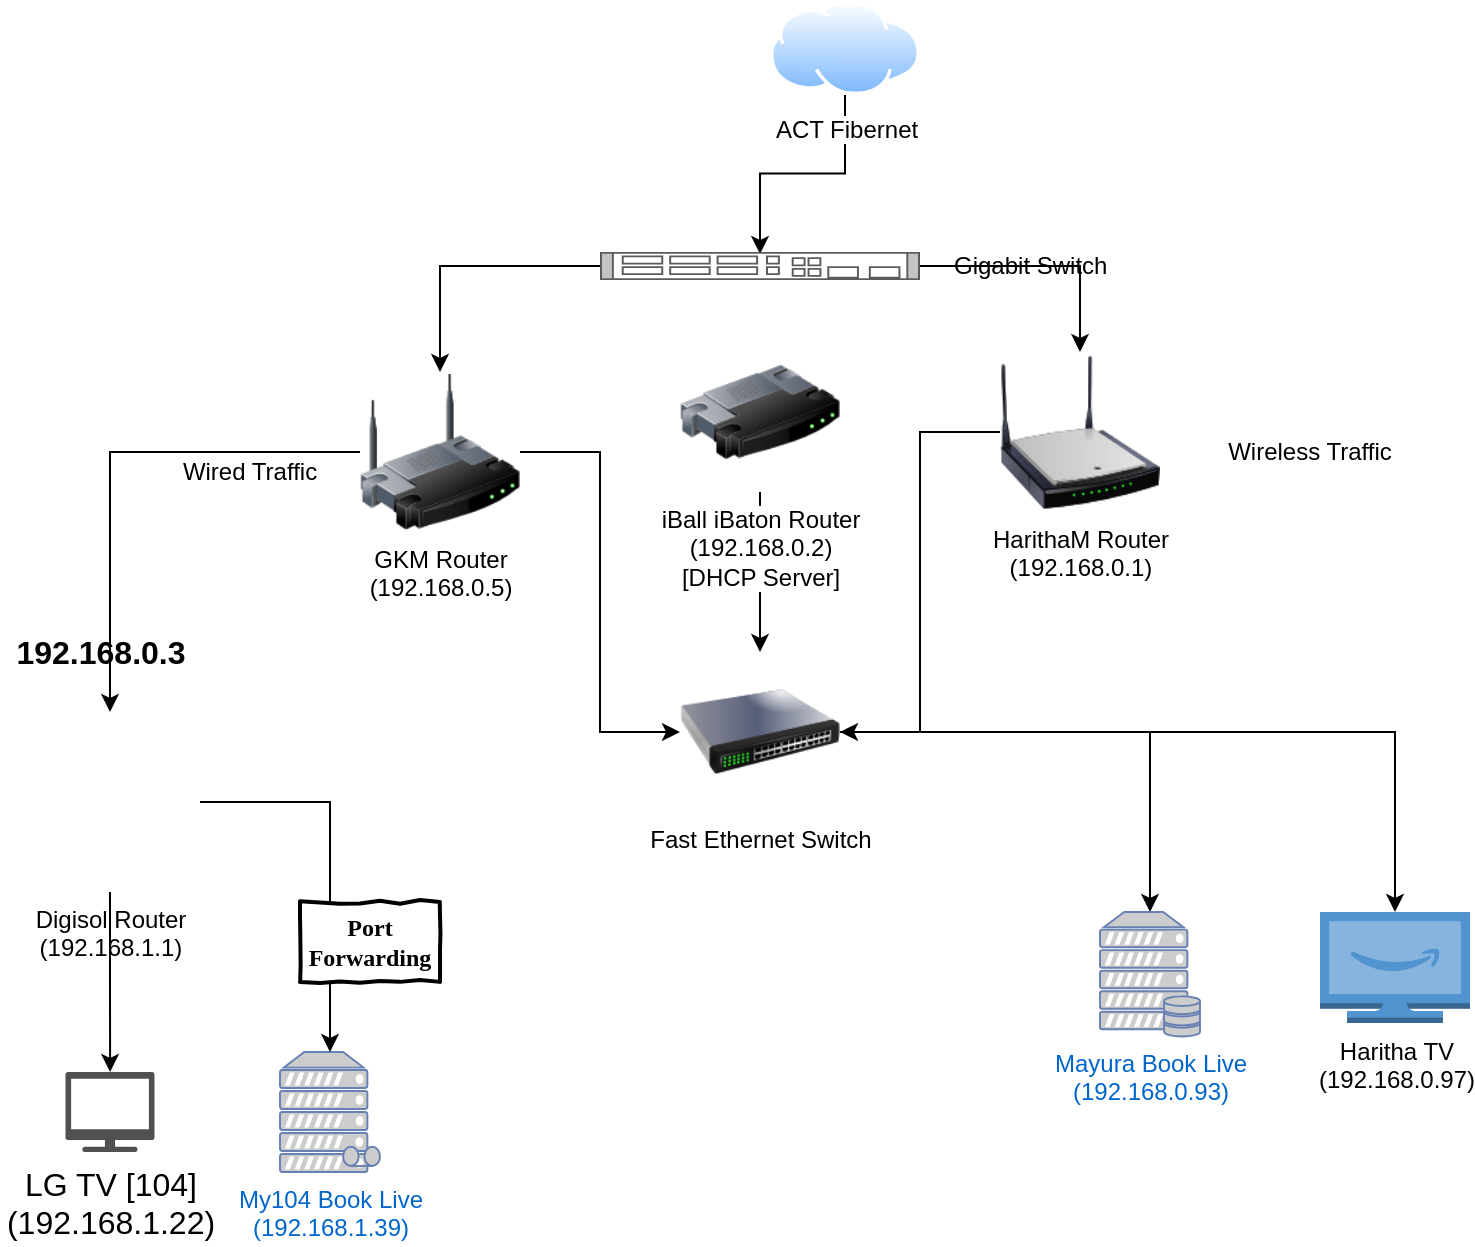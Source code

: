 <mxfile version="13.1.8" type="github"><diagram id="7dKyFUGd1CFNb6-F_zxI" name="Page-1"><mxGraphModel dx="946" dy="548" grid="1" gridSize="10" guides="1" tooltips="1" connect="1" arrows="1" fold="1" page="1" pageScale="1" pageWidth="850" pageHeight="1100" math="0" shadow="0"><root><mxCell id="0"/><mxCell id="1" parent="0"/><mxCell id="hHOb1xJCQXuk-zcyVxRX-10" style="edgeStyle=orthogonalEdgeStyle;rounded=0;orthogonalLoop=1;jettySize=auto;html=1;entryX=0.5;entryY=0.071;entryDx=0;entryDy=0;entryPerimeter=0;" edge="1" parent="1" source="hHOb1xJCQXuk-zcyVxRX-1" target="hHOb1xJCQXuk-zcyVxRX-3"><mxGeometry relative="1" as="geometry"/></mxCell><mxCell id="hHOb1xJCQXuk-zcyVxRX-1" value="ACT Fibernet&lt;br&gt;" style="aspect=fixed;perimeter=ellipsePerimeter;html=1;align=center;shadow=0;dashed=0;spacingTop=3;image;image=img/lib/active_directory/internet_cloud.svg;" vertex="1" parent="1"><mxGeometry x="405" y="24.25" width="75" height="47.25" as="geometry"/></mxCell><mxCell id="hHOb1xJCQXuk-zcyVxRX-23" style="edgeStyle=orthogonalEdgeStyle;rounded=0;orthogonalLoop=1;jettySize=auto;html=1;entryX=0.5;entryY=0;entryDx=0;entryDy=0;entryPerimeter=0;" edge="1" parent="1" source="hHOb1xJCQXuk-zcyVxRX-2" target="hHOb1xJCQXuk-zcyVxRX-21"><mxGeometry relative="1" as="geometry"/></mxCell><mxCell id="hHOb1xJCQXuk-zcyVxRX-25" style="edgeStyle=orthogonalEdgeStyle;rounded=0;orthogonalLoop=1;jettySize=auto;html=1;" edge="1" parent="1" source="hHOb1xJCQXuk-zcyVxRX-2" target="hHOb1xJCQXuk-zcyVxRX-24"><mxGeometry relative="1" as="geometry"/></mxCell><mxCell id="hHOb1xJCQXuk-zcyVxRX-2" value="Fast Ethernet Switch" style="image;html=1;labelBackgroundColor=#ffffff;image=img/lib/clip_art/networking/Switch_128x128.png" vertex="1" parent="1"><mxGeometry x="360" y="350" width="80" height="80" as="geometry"/></mxCell><mxCell id="hHOb1xJCQXuk-zcyVxRX-11" style="edgeStyle=orthogonalEdgeStyle;rounded=0;orthogonalLoop=1;jettySize=auto;html=1;" edge="1" parent="1" source="hHOb1xJCQXuk-zcyVxRX-3" target="hHOb1xJCQXuk-zcyVxRX-4"><mxGeometry relative="1" as="geometry"/></mxCell><mxCell id="hHOb1xJCQXuk-zcyVxRX-12" style="edgeStyle=orthogonalEdgeStyle;rounded=0;orthogonalLoop=1;jettySize=auto;html=1;" edge="1" parent="1" source="hHOb1xJCQXuk-zcyVxRX-3" target="hHOb1xJCQXuk-zcyVxRX-5"><mxGeometry relative="1" as="geometry"/></mxCell><mxCell id="hHOb1xJCQXuk-zcyVxRX-3" value="Gigabit Switch" style="shape=mxgraph.rack.cisco.cisco_catalyst_4928_10_gigabit_ethernet_switch;html=1;labelPosition=right;align=left;spacingLeft=15;dashed=0;shadow=0;fillColor=#ffffff;" vertex="1" parent="1"><mxGeometry x="320" y="150" width="160" height="14" as="geometry"/></mxCell><mxCell id="hHOb1xJCQXuk-zcyVxRX-17" style="edgeStyle=orthogonalEdgeStyle;rounded=0;orthogonalLoop=1;jettySize=auto;html=1;entryX=0;entryY=0.5;entryDx=0;entryDy=0;" edge="1" parent="1" source="hHOb1xJCQXuk-zcyVxRX-4" target="hHOb1xJCQXuk-zcyVxRX-2"><mxGeometry relative="1" as="geometry"/></mxCell><mxCell id="hHOb1xJCQXuk-zcyVxRX-32" style="edgeStyle=orthogonalEdgeStyle;rounded=0;orthogonalLoop=1;jettySize=auto;html=1;" edge="1" parent="1" source="hHOb1xJCQXuk-zcyVxRX-4" target="hHOb1xJCQXuk-zcyVxRX-31"><mxGeometry relative="1" as="geometry"/></mxCell><mxCell id="hHOb1xJCQXuk-zcyVxRX-4" value="GKM Router&lt;br&gt;(192.168.0.5)" style="image;html=1;labelBackgroundColor=#ffffff;image=img/lib/clip_art/networking/Wireless_Router_128x128.png" vertex="1" parent="1"><mxGeometry x="200" y="210" width="80" height="80" as="geometry"/></mxCell><mxCell id="hHOb1xJCQXuk-zcyVxRX-20" style="edgeStyle=orthogonalEdgeStyle;rounded=0;orthogonalLoop=1;jettySize=auto;html=1;entryX=1;entryY=0.5;entryDx=0;entryDy=0;" edge="1" parent="1" source="hHOb1xJCQXuk-zcyVxRX-5" target="hHOb1xJCQXuk-zcyVxRX-2"><mxGeometry relative="1" as="geometry"/></mxCell><mxCell id="hHOb1xJCQXuk-zcyVxRX-5" value="HarithaM Router&lt;br&gt;(192.168.0.1)" style="image;html=1;labelBackgroundColor=#ffffff;image=img/lib/clip_art/networking/Wireless_Router_N_128x128.png" vertex="1" parent="1"><mxGeometry x="520" y="200" width="80" height="80" as="geometry"/></mxCell><mxCell id="hHOb1xJCQXuk-zcyVxRX-16" style="edgeStyle=orthogonalEdgeStyle;rounded=0;orthogonalLoop=1;jettySize=auto;html=1;" edge="1" parent="1" source="hHOb1xJCQXuk-zcyVxRX-13" target="hHOb1xJCQXuk-zcyVxRX-2"><mxGeometry relative="1" as="geometry"/></mxCell><mxCell id="hHOb1xJCQXuk-zcyVxRX-13" value="iBall iBaton Router&lt;br&gt;(192.168.0.2)&lt;br&gt;[DHCP Server]" style="image;html=1;labelBackgroundColor=#ffffff;image=img/lib/clip_art/networking/Router_128x128.png" vertex="1" parent="1"><mxGeometry x="360" y="190" width="80" height="80" as="geometry"/></mxCell><mxCell id="hHOb1xJCQXuk-zcyVxRX-21" value="Mayura Book Live&lt;br&gt;(192.168.0.93)" style="fontColor=#0066CC;verticalAlign=top;verticalLabelPosition=bottom;labelPosition=center;align=center;html=1;outlineConnect=0;fillColor=#CCCCCC;strokeColor=#6881B3;gradientColor=none;gradientDirection=north;strokeWidth=2;shape=mxgraph.networks.server_storage;" vertex="1" parent="1"><mxGeometry x="570" y="480" width="50" height="62.25" as="geometry"/></mxCell><mxCell id="hHOb1xJCQXuk-zcyVxRX-24" value="Haritha TV&lt;br&gt;(192.168.0.97)" style="outlineConnect=0;dashed=0;verticalLabelPosition=bottom;verticalAlign=top;align=center;html=1;shape=mxgraph.aws3.fire_tv;fillColor=#5294CF;gradientColor=none;" vertex="1" parent="1"><mxGeometry x="680" y="480" width="75" height="55.5" as="geometry"/></mxCell><mxCell id="hHOb1xJCQXuk-zcyVxRX-27" value="Wireless Traffic" style="text;html=1;strokeColor=none;fillColor=none;align=center;verticalAlign=middle;whiteSpace=wrap;rounded=0;" vertex="1" parent="1"><mxGeometry x="630" y="240" width="90" height="20" as="geometry"/></mxCell><mxCell id="hHOb1xJCQXuk-zcyVxRX-28" value="Wired Traffic" style="text;html=1;strokeColor=none;fillColor=none;align=center;verticalAlign=middle;whiteSpace=wrap;rounded=0;" vertex="1" parent="1"><mxGeometry x="110" y="250" width="70" height="20" as="geometry"/></mxCell><mxCell id="hHOb1xJCQXuk-zcyVxRX-33" value="192.168.0.3" style="text;strokeColor=none;fillColor=none;html=1;fontSize=16;fontStyle=1;verticalAlign=middle;align=center;" vertex="1" parent="1"><mxGeometry x="20" y="330" width="100" height="40" as="geometry"/></mxCell><mxCell id="hHOb1xJCQXuk-zcyVxRX-39" value="" style="group" vertex="1" connectable="0" parent="1"><mxGeometry x="30" y="380" width="180" height="230" as="geometry"/></mxCell><mxCell id="hHOb1xJCQXuk-zcyVxRX-31" value="Digisol Router&lt;br&gt;(192.168.1.1)" style="shape=image;html=1;verticalAlign=top;verticalLabelPosition=bottom;labelBackgroundColor=#ffffff;imageAspect=0;aspect=fixed;image=https://cdn0.iconfinder.com/data/icons/security-double-color-red-and-black-vol-3/52/router__wifi__signal__device-128.png" vertex="1" parent="hHOb1xJCQXuk-zcyVxRX-39"><mxGeometry width="90" height="90" as="geometry"/></mxCell><mxCell id="hHOb1xJCQXuk-zcyVxRX-34" value="LG TV [104]&lt;br&gt;(192.168.1.22)" style="pointerEvents=1;shadow=0;dashed=0;html=1;strokeColor=none;fillColor=#505050;labelPosition=center;verticalLabelPosition=bottom;verticalAlign=top;outlineConnect=0;align=center;shape=mxgraph.office.devices.tv;fontSize=16;" vertex="1" parent="hHOb1xJCQXuk-zcyVxRX-39"><mxGeometry x="22.75" y="180" width="44.5" height="40" as="geometry"/></mxCell><mxCell id="hHOb1xJCQXuk-zcyVxRX-38" value="My104 Book Live&lt;br&gt;(192.168.1.39)" style="fontColor=#0066CC;verticalAlign=top;verticalLabelPosition=bottom;labelPosition=center;align=center;html=1;outlineConnect=0;fillColor=#CCCCCC;strokeColor=#6881B3;gradientColor=none;gradientDirection=north;strokeWidth=2;shape=mxgraph.networks.tape_storage;" vertex="1" parent="hHOb1xJCQXuk-zcyVxRX-39"><mxGeometry x="130" y="170" width="50" height="60" as="geometry"/></mxCell><mxCell id="hHOb1xJCQXuk-zcyVxRX-36" style="edgeStyle=orthogonalEdgeStyle;rounded=0;orthogonalLoop=1;jettySize=auto;html=1;fontSize=16;" edge="1" parent="hHOb1xJCQXuk-zcyVxRX-39" source="hHOb1xJCQXuk-zcyVxRX-31" target="hHOb1xJCQXuk-zcyVxRX-34"><mxGeometry relative="1" as="geometry"/></mxCell><mxCell id="hHOb1xJCQXuk-zcyVxRX-37" style="edgeStyle=orthogonalEdgeStyle;rounded=0;orthogonalLoop=1;jettySize=auto;html=1;fontSize=16;" edge="1" parent="hHOb1xJCQXuk-zcyVxRX-39" source="hHOb1xJCQXuk-zcyVxRX-31" target="hHOb1xJCQXuk-zcyVxRX-38"><mxGeometry relative="1" as="geometry"><mxPoint x="209.3" y="579.5" as="targetPoint"/></mxGeometry></mxCell><mxCell id="hHOb1xJCQXuk-zcyVxRX-42" value="Port Forwarding" style="html=1;whiteSpace=wrap;comic=1;strokeWidth=2;fontFamily=Comic Sans MS;fontStyle=1;" vertex="1" parent="1"><mxGeometry x="170" y="475" width="70" height="40" as="geometry"/></mxCell></root></mxGraphModel></diagram></mxfile>